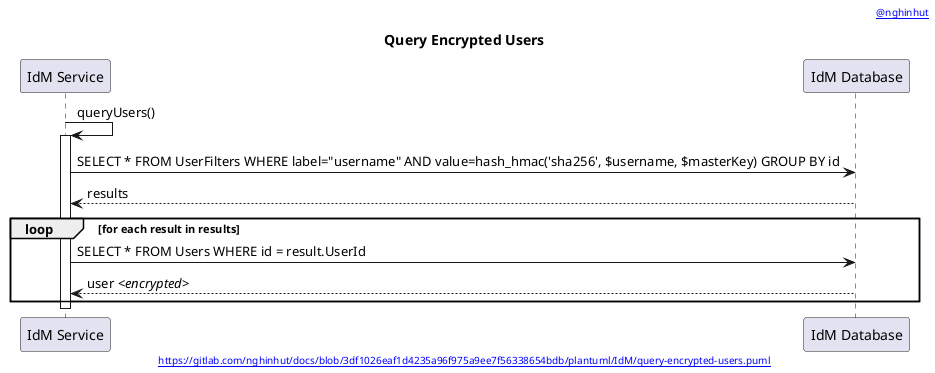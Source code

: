 @startuml
'-----START auto generated metadata please keep comment here to allow auto update-----
'-----DON'T EDIT THIS SECTION, INSTEAD RE-RUN prebuild.sh TO UPDATE-----
header [[https://www.nghinhut.dev?from=http%5C%3A%5C%2F%5C%2Fwww%5C.plantuml%5C.com%5C%2Fplantuml%5C%2Fproxy%3Ffmt%3Dsvg%5C%26src%3Dhttps%5C%3A%5C%2F%5C%2Fgitlab%5C.com%5C%2Fnghinhut%5C%2Fdocs%5C%2Fraw%5C%2F3df1026eaf1d4235a96f975a9ee7f56338654bdb%5C%2Fplantuml%5C%2FIdM%5C%2Fquery-encrypted-users%5C.puml%0A @nghinhut]]
footer [[http://www.plantuml.com/plantuml/proxy?fmt=svg&src=https://gitlab.com/nghinhut/docs/raw/3df1026eaf1d4235a96f975a9ee7f56338654bdb/plantuml/IdM/query-encrypted-users.puml https://gitlab.com/nghinhut/docs/blob/3df1026eaf1d4235a96f975a9ee7f56338654bdb/plantuml/IdM/query-encrypted-users.puml]]
'-----END auto generated metadata please keep comment here to allow auto update-----
title Query Encrypted Users

participant "IdM Service" as idm
participant "IdM Database" as db

idm -> idm : queryUsers()
activate idm
    idm -> db : SELECT * FROM UserFilters WHERE label="username" AND value=hash_hmac('sha256', $username, $masterKey) GROUP BY id
    idm <-- db : results

    loop for each result in results
        idm -> db : SELECT * FROM Users WHERE id = result.UserId
        idm <-- db : user <//encrypted//>
    end
deactivate idm
@enduml